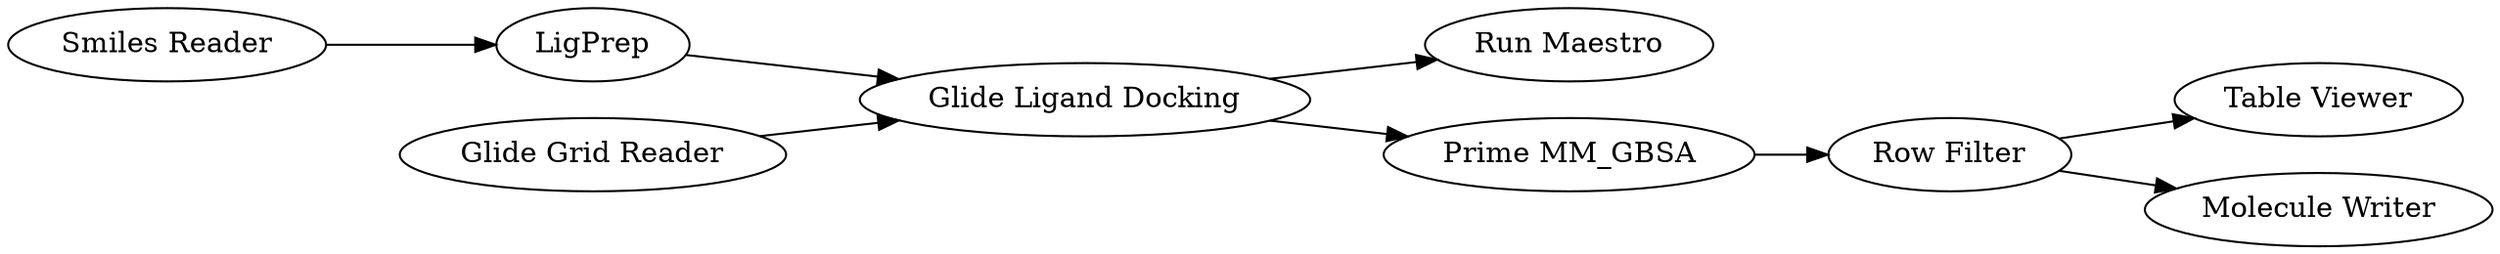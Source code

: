 digraph {
	9688 -> 32
	9688 -> 98
	104 -> 91
	8353 -> 9687
	104 -> 8348
	9687 -> 9688
	9686 -> 9688
	98 -> 104
	91 [label="Table Viewer"]
	9686 [label="Glide Grid Reader"]
	9688 [label="Glide Ligand Docking"]
	104 [label="Row Filter"]
	8353 [label="Smiles Reader"]
	98 [label="Prime MM_GBSA"]
	9687 [label=LigPrep]
	32 [label="Run Maestro"]
	8348 [label="Molecule Writer"]
	rankdir=LR
}

